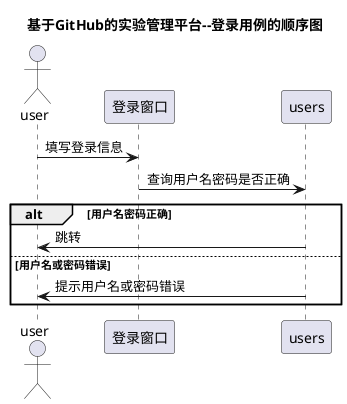 
@startuml
title 基于GitHub的实验管理平台--登录用例的顺序图
actor user
user -> 登录窗口: 填写登录信息
登录窗口 ->users:查询用户名密码是否正确
alt 用户名密码正确
    users->user:跳转
else 用户名或密码错误
    users->user:提示用户名或密码错误
end
@enduml

